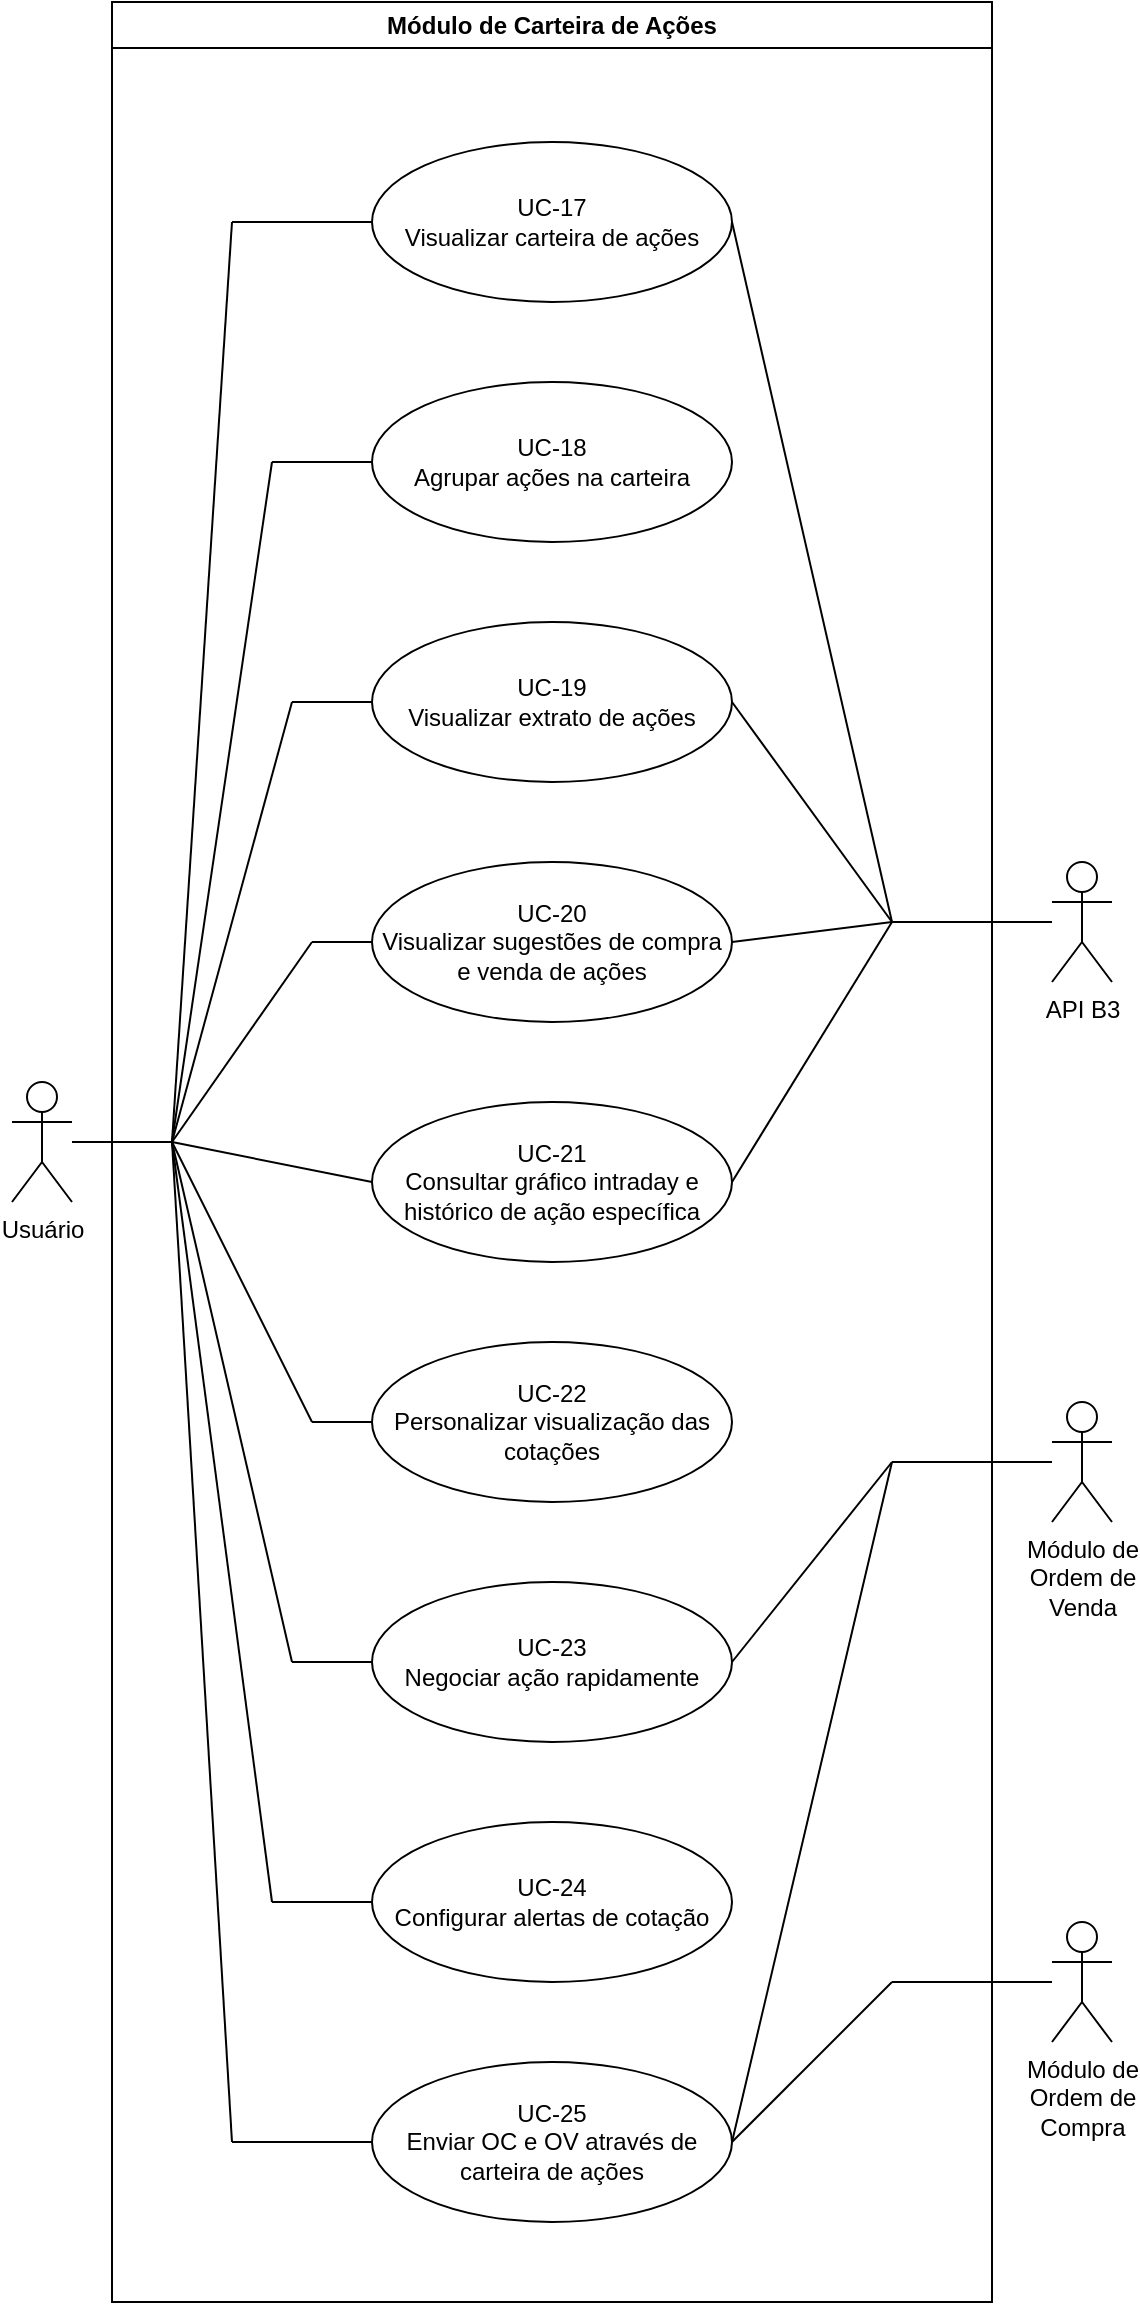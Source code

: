 <mxfile version="24.6.4" type="device">
  <diagram name="Page-1" id="magkBhk4KmJtrxDzVgJV">
    <mxGraphModel dx="1582" dy="972" grid="1" gridSize="10" guides="0" tooltips="1" connect="1" arrows="1" fold="1" page="1" pageScale="1" pageWidth="1" pageHeight="1" math="0" shadow="0">
      <root>
        <mxCell id="0" />
        <mxCell id="1" parent="0" />
        <mxCell id="6Fi_e5lVrd8VuNeaOpWh-1" value="Módulo de Carteira de Ações" style="swimlane;whiteSpace=wrap;html=1;" parent="1" vertex="1">
          <mxGeometry x="160" y="10" width="440" height="1150" as="geometry" />
        </mxCell>
        <mxCell id="6Fi_e5lVrd8VuNeaOpWh-6" value="UC-18&lt;div&gt;Agrupar ações na carteira&lt;/div&gt;" style="ellipse;whiteSpace=wrap;html=1;" parent="6Fi_e5lVrd8VuNeaOpWh-1" vertex="1">
          <mxGeometry x="130" y="190" width="180" height="80" as="geometry" />
        </mxCell>
        <mxCell id="6Fi_e5lVrd8VuNeaOpWh-9" value="UC-19&lt;div&gt;Visualizar extrato de ações&lt;/div&gt;" style="ellipse;whiteSpace=wrap;html=1;" parent="6Fi_e5lVrd8VuNeaOpWh-1" vertex="1">
          <mxGeometry x="130" y="310" width="180" height="80" as="geometry" />
        </mxCell>
        <mxCell id="6Fi_e5lVrd8VuNeaOpWh-10" value="UC-20&lt;div&gt;Visualizar sugestões de compra e venda de ações&lt;/div&gt;" style="ellipse;whiteSpace=wrap;html=1;" parent="6Fi_e5lVrd8VuNeaOpWh-1" vertex="1">
          <mxGeometry x="130" y="430" width="180" height="80" as="geometry" />
        </mxCell>
        <mxCell id="6Fi_e5lVrd8VuNeaOpWh-11" value="UC-21&lt;div&gt;Consultar gráfico intraday e histórico de ação específica&lt;/div&gt;" style="ellipse;whiteSpace=wrap;html=1;" parent="6Fi_e5lVrd8VuNeaOpWh-1" vertex="1">
          <mxGeometry x="130" y="550" width="180" height="80" as="geometry" />
        </mxCell>
        <mxCell id="6Fi_e5lVrd8VuNeaOpWh-16" value="UC-17&lt;div&gt;Visualizar carteira de ações&lt;/div&gt;" style="ellipse;whiteSpace=wrap;html=1;" parent="6Fi_e5lVrd8VuNeaOpWh-1" vertex="1">
          <mxGeometry x="130" y="70" width="180" height="80" as="geometry" />
        </mxCell>
        <mxCell id="em-PWJja5tTNUCQDm3zD-1" value="UC-22&lt;div&gt;Personalizar visualização das cotações&lt;/div&gt;" style="ellipse;whiteSpace=wrap;html=1;" vertex="1" parent="6Fi_e5lVrd8VuNeaOpWh-1">
          <mxGeometry x="130" y="670" width="180" height="80" as="geometry" />
        </mxCell>
        <mxCell id="em-PWJja5tTNUCQDm3zD-2" value="UC-23&lt;div&gt;Negociar ação rapidamente&lt;/div&gt;" style="ellipse;whiteSpace=wrap;html=1;" vertex="1" parent="6Fi_e5lVrd8VuNeaOpWh-1">
          <mxGeometry x="130" y="790" width="180" height="80" as="geometry" />
        </mxCell>
        <mxCell id="em-PWJja5tTNUCQDm3zD-3" value="UC-24&lt;div&gt;Configurar alertas de cotação&lt;/div&gt;" style="ellipse;whiteSpace=wrap;html=1;" vertex="1" parent="6Fi_e5lVrd8VuNeaOpWh-1">
          <mxGeometry x="130" y="910" width="180" height="80" as="geometry" />
        </mxCell>
        <mxCell id="em-PWJja5tTNUCQDm3zD-21" style="edgeStyle=none;curved=1;rounded=0;orthogonalLoop=1;jettySize=auto;html=1;fontSize=12;startSize=8;endSize=8;endArrow=none;endFill=0;" edge="1" parent="1" source="6Fi_e5lVrd8VuNeaOpWh-2">
          <mxGeometry relative="1" as="geometry">
            <mxPoint x="190" y="580" as="targetPoint" />
          </mxGeometry>
        </mxCell>
        <mxCell id="6Fi_e5lVrd8VuNeaOpWh-2" value="Usuário" style="shape=umlActor;verticalLabelPosition=bottom;verticalAlign=top;html=1;outlineConnect=0;" parent="1" vertex="1">
          <mxGeometry x="110" y="550" width="30" height="60" as="geometry" />
        </mxCell>
        <mxCell id="em-PWJja5tTNUCQDm3zD-5" style="edgeStyle=none;curved=1;rounded=0;orthogonalLoop=1;jettySize=auto;html=1;fontSize=12;startSize=8;endSize=8;endArrow=none;endFill=0;" edge="1" parent="1" source="XbBQ54yWR8MxngpIoZ2N-11">
          <mxGeometry relative="1" as="geometry">
            <mxPoint x="550" y="470" as="targetPoint" />
          </mxGeometry>
        </mxCell>
        <mxCell id="XbBQ54yWR8MxngpIoZ2N-11" value="API B3" style="shape=umlActor;verticalLabelPosition=bottom;verticalAlign=top;html=1;outlineConnect=0;" parent="1" vertex="1">
          <mxGeometry x="630" y="440" width="30" height="60" as="geometry" />
        </mxCell>
        <mxCell id="em-PWJja5tTNUCQDm3zD-4" value="UC-25&lt;div&gt;Enviar OC e OV através de carteira de ações&lt;/div&gt;" style="ellipse;whiteSpace=wrap;html=1;" vertex="1" parent="1">
          <mxGeometry x="290" y="1040" width="180" height="80" as="geometry" />
        </mxCell>
        <mxCell id="em-PWJja5tTNUCQDm3zD-6" value="" style="endArrow=none;html=1;rounded=0;fontSize=12;startSize=8;endSize=8;curved=1;entryX=1;entryY=0.5;entryDx=0;entryDy=0;" edge="1" parent="1" target="6Fi_e5lVrd8VuNeaOpWh-16">
          <mxGeometry width="50" height="50" relative="1" as="geometry">
            <mxPoint x="550" y="470" as="sourcePoint" />
            <mxPoint x="370" y="310" as="targetPoint" />
          </mxGeometry>
        </mxCell>
        <mxCell id="em-PWJja5tTNUCQDm3zD-7" value="" style="endArrow=none;html=1;rounded=0;fontSize=12;startSize=8;endSize=8;curved=1;entryX=1;entryY=0.5;entryDx=0;entryDy=0;" edge="1" parent="1" target="6Fi_e5lVrd8VuNeaOpWh-9">
          <mxGeometry width="50" height="50" relative="1" as="geometry">
            <mxPoint x="550" y="470" as="sourcePoint" />
            <mxPoint x="370" y="440" as="targetPoint" />
          </mxGeometry>
        </mxCell>
        <mxCell id="em-PWJja5tTNUCQDm3zD-8" value="" style="endArrow=none;html=1;rounded=0;fontSize=12;startSize=8;endSize=8;curved=1;exitX=1;exitY=0.5;exitDx=0;exitDy=0;" edge="1" parent="1" source="6Fi_e5lVrd8VuNeaOpWh-11">
          <mxGeometry width="50" height="50" relative="1" as="geometry">
            <mxPoint x="320" y="630" as="sourcePoint" />
            <mxPoint x="550" y="470" as="targetPoint" />
          </mxGeometry>
        </mxCell>
        <mxCell id="em-PWJja5tTNUCQDm3zD-10" value="" style="endArrow=none;html=1;rounded=0;fontSize=12;startSize=8;endSize=8;curved=1;exitX=1;exitY=0.5;exitDx=0;exitDy=0;" edge="1" parent="1" source="6Fi_e5lVrd8VuNeaOpWh-10">
          <mxGeometry width="50" height="50" relative="1" as="geometry">
            <mxPoint x="320" y="490" as="sourcePoint" />
            <mxPoint x="550" y="470" as="targetPoint" />
          </mxGeometry>
        </mxCell>
        <mxCell id="em-PWJja5tTNUCQDm3zD-14" style="edgeStyle=none;curved=1;rounded=0;orthogonalLoop=1;jettySize=auto;html=1;fontSize=12;startSize=8;endSize=8;endArrow=none;endFill=0;" edge="1" parent="1" source="em-PWJja5tTNUCQDm3zD-11">
          <mxGeometry relative="1" as="geometry">
            <mxPoint x="550" y="740" as="targetPoint" />
          </mxGeometry>
        </mxCell>
        <mxCell id="em-PWJja5tTNUCQDm3zD-11" value="Módulo de&lt;div&gt;Ordem de&lt;/div&gt;&lt;div&gt;Venda&lt;/div&gt;" style="shape=umlActor;verticalLabelPosition=bottom;verticalAlign=top;html=1;outlineConnect=0;" vertex="1" parent="1">
          <mxGeometry x="630" y="710" width="30" height="60" as="geometry" />
        </mxCell>
        <mxCell id="em-PWJja5tTNUCQDm3zD-15" value="" style="endArrow=none;html=1;rounded=0;fontSize=12;startSize=8;endSize=8;curved=1;exitX=1;exitY=0.5;exitDx=0;exitDy=0;" edge="1" parent="1" source="em-PWJja5tTNUCQDm3zD-2">
          <mxGeometry width="50" height="50" relative="1" as="geometry">
            <mxPoint x="320" y="770" as="sourcePoint" />
            <mxPoint x="550" y="740" as="targetPoint" />
          </mxGeometry>
        </mxCell>
        <mxCell id="em-PWJja5tTNUCQDm3zD-16" value="" style="endArrow=none;html=1;rounded=0;fontSize=12;startSize=8;endSize=8;curved=1;exitX=1;exitY=0.5;exitDx=0;exitDy=0;" edge="1" parent="1" source="em-PWJja5tTNUCQDm3zD-4">
          <mxGeometry width="50" height="50" relative="1" as="geometry">
            <mxPoint x="320" y="900" as="sourcePoint" />
            <mxPoint x="550" y="740" as="targetPoint" />
          </mxGeometry>
        </mxCell>
        <mxCell id="em-PWJja5tTNUCQDm3zD-19" style="edgeStyle=none;curved=1;rounded=0;orthogonalLoop=1;jettySize=auto;html=1;fontSize=12;startSize=8;endSize=8;endArrow=none;endFill=0;" edge="1" parent="1" source="em-PWJja5tTNUCQDm3zD-17">
          <mxGeometry relative="1" as="geometry">
            <mxPoint x="550" y="1000" as="targetPoint" />
          </mxGeometry>
        </mxCell>
        <mxCell id="em-PWJja5tTNUCQDm3zD-17" value="Módulo de&lt;div&gt;Ordem de&lt;/div&gt;&lt;div&gt;Compra&lt;/div&gt;" style="shape=umlActor;verticalLabelPosition=bottom;verticalAlign=top;html=1;outlineConnect=0;" vertex="1" parent="1">
          <mxGeometry x="630" y="970" width="30" height="60" as="geometry" />
        </mxCell>
        <mxCell id="em-PWJja5tTNUCQDm3zD-20" value="" style="endArrow=none;html=1;rounded=0;fontSize=12;startSize=8;endSize=8;curved=1;" edge="1" parent="1">
          <mxGeometry width="50" height="50" relative="1" as="geometry">
            <mxPoint x="470" y="1080" as="sourcePoint" />
            <mxPoint x="550" y="1000" as="targetPoint" />
          </mxGeometry>
        </mxCell>
        <mxCell id="em-PWJja5tTNUCQDm3zD-22" value="" style="endArrow=none;html=1;rounded=0;fontSize=12;startSize=8;endSize=8;curved=1;" edge="1" parent="1">
          <mxGeometry width="50" height="50" relative="1" as="geometry">
            <mxPoint x="190" y="580" as="sourcePoint" />
            <mxPoint x="220" y="120" as="targetPoint" />
          </mxGeometry>
        </mxCell>
        <mxCell id="em-PWJja5tTNUCQDm3zD-23" value="" style="endArrow=none;html=1;rounded=0;fontSize=12;startSize=8;endSize=8;curved=1;" edge="1" parent="1">
          <mxGeometry width="50" height="50" relative="1" as="geometry">
            <mxPoint x="190" y="580" as="sourcePoint" />
            <mxPoint x="240" y="240" as="targetPoint" />
          </mxGeometry>
        </mxCell>
        <mxCell id="em-PWJja5tTNUCQDm3zD-25" value="" style="endArrow=none;html=1;rounded=0;fontSize=12;startSize=8;endSize=8;curved=1;entryX=0;entryY=0.5;entryDx=0;entryDy=0;" edge="1" parent="1" target="6Fi_e5lVrd8VuNeaOpWh-16">
          <mxGeometry width="50" height="50" relative="1" as="geometry">
            <mxPoint x="220" y="120" as="sourcePoint" />
            <mxPoint x="360" y="240" as="targetPoint" />
          </mxGeometry>
        </mxCell>
        <mxCell id="em-PWJja5tTNUCQDm3zD-26" value="" style="endArrow=none;html=1;rounded=0;fontSize=12;startSize=8;endSize=8;curved=1;entryX=0;entryY=0.5;entryDx=0;entryDy=0;" edge="1" parent="1" target="6Fi_e5lVrd8VuNeaOpWh-6">
          <mxGeometry width="50" height="50" relative="1" as="geometry">
            <mxPoint x="240" y="240" as="sourcePoint" />
            <mxPoint x="360" y="300" as="targetPoint" />
          </mxGeometry>
        </mxCell>
        <mxCell id="em-PWJja5tTNUCQDm3zD-27" value="" style="endArrow=none;html=1;rounded=0;fontSize=12;startSize=8;endSize=8;curved=1;" edge="1" parent="1">
          <mxGeometry width="50" height="50" relative="1" as="geometry">
            <mxPoint x="220" y="1080" as="sourcePoint" />
            <mxPoint x="190" y="580" as="targetPoint" />
          </mxGeometry>
        </mxCell>
        <mxCell id="em-PWJja5tTNUCQDm3zD-28" value="" style="endArrow=none;html=1;rounded=0;fontSize=12;startSize=8;endSize=8;curved=1;entryX=0;entryY=0.5;entryDx=0;entryDy=0;" edge="1" parent="1" target="em-PWJja5tTNUCQDm3zD-4">
          <mxGeometry width="50" height="50" relative="1" as="geometry">
            <mxPoint x="220" y="1080" as="sourcePoint" />
            <mxPoint x="360" y="900" as="targetPoint" />
          </mxGeometry>
        </mxCell>
        <mxCell id="em-PWJja5tTNUCQDm3zD-29" value="" style="endArrow=none;html=1;rounded=0;fontSize=12;startSize=8;endSize=8;curved=1;entryX=0;entryY=0.5;entryDx=0;entryDy=0;" edge="1" parent="1" target="em-PWJja5tTNUCQDm3zD-3">
          <mxGeometry width="50" height="50" relative="1" as="geometry">
            <mxPoint x="240" y="960" as="sourcePoint" />
            <mxPoint x="360" y="900" as="targetPoint" />
          </mxGeometry>
        </mxCell>
        <mxCell id="em-PWJja5tTNUCQDm3zD-30" value="" style="endArrow=none;html=1;rounded=0;fontSize=12;startSize=8;endSize=8;curved=1;" edge="1" parent="1">
          <mxGeometry width="50" height="50" relative="1" as="geometry">
            <mxPoint x="240" y="960" as="sourcePoint" />
            <mxPoint x="190" y="580" as="targetPoint" />
          </mxGeometry>
        </mxCell>
        <mxCell id="em-PWJja5tTNUCQDm3zD-31" value="" style="endArrow=none;html=1;rounded=0;fontSize=12;startSize=8;endSize=8;curved=1;exitX=0;exitY=0.5;exitDx=0;exitDy=0;" edge="1" parent="1" source="em-PWJja5tTNUCQDm3zD-2">
          <mxGeometry width="50" height="50" relative="1" as="geometry">
            <mxPoint x="310" y="750" as="sourcePoint" />
            <mxPoint x="250" y="840" as="targetPoint" />
          </mxGeometry>
        </mxCell>
        <mxCell id="em-PWJja5tTNUCQDm3zD-32" value="" style="endArrow=none;html=1;rounded=0;fontSize=12;startSize=8;endSize=8;curved=1;" edge="1" parent="1">
          <mxGeometry width="50" height="50" relative="1" as="geometry">
            <mxPoint x="250" y="840" as="sourcePoint" />
            <mxPoint x="190" y="580" as="targetPoint" />
          </mxGeometry>
        </mxCell>
        <mxCell id="em-PWJja5tTNUCQDm3zD-33" value="" style="endArrow=none;html=1;rounded=0;fontSize=12;startSize=8;endSize=8;curved=1;entryX=0;entryY=0.5;entryDx=0;entryDy=0;" edge="1" parent="1" target="6Fi_e5lVrd8VuNeaOpWh-9">
          <mxGeometry width="50" height="50" relative="1" as="geometry">
            <mxPoint x="250" y="360" as="sourcePoint" />
            <mxPoint x="360" y="440" as="targetPoint" />
          </mxGeometry>
        </mxCell>
        <mxCell id="em-PWJja5tTNUCQDm3zD-34" value="" style="endArrow=none;html=1;rounded=0;fontSize=12;startSize=8;endSize=8;curved=1;" edge="1" parent="1">
          <mxGeometry width="50" height="50" relative="1" as="geometry">
            <mxPoint x="190" y="580" as="sourcePoint" />
            <mxPoint x="250" y="360" as="targetPoint" />
          </mxGeometry>
        </mxCell>
        <mxCell id="em-PWJja5tTNUCQDm3zD-35" value="" style="endArrow=none;html=1;rounded=0;fontSize=12;startSize=8;endSize=8;curved=1;entryX=0;entryY=0.5;entryDx=0;entryDy=0;" edge="1" parent="1" target="6Fi_e5lVrd8VuNeaOpWh-10">
          <mxGeometry width="50" height="50" relative="1" as="geometry">
            <mxPoint x="260" y="480" as="sourcePoint" />
            <mxPoint x="360" y="440" as="targetPoint" />
          </mxGeometry>
        </mxCell>
        <mxCell id="em-PWJja5tTNUCQDm3zD-36" value="" style="endArrow=none;html=1;rounded=0;fontSize=12;startSize=8;endSize=8;curved=1;" edge="1" parent="1">
          <mxGeometry width="50" height="50" relative="1" as="geometry">
            <mxPoint x="190" y="580" as="sourcePoint" />
            <mxPoint x="260" y="480" as="targetPoint" />
          </mxGeometry>
        </mxCell>
        <mxCell id="em-PWJja5tTNUCQDm3zD-37" value="" style="endArrow=none;html=1;rounded=0;fontSize=12;startSize=8;endSize=8;curved=1;entryX=0;entryY=0.5;entryDx=0;entryDy=0;" edge="1" parent="1" target="6Fi_e5lVrd8VuNeaOpWh-11">
          <mxGeometry width="50" height="50" relative="1" as="geometry">
            <mxPoint x="190" y="580" as="sourcePoint" />
            <mxPoint x="360" y="570" as="targetPoint" />
          </mxGeometry>
        </mxCell>
        <mxCell id="em-PWJja5tTNUCQDm3zD-38" value="" style="endArrow=none;html=1;rounded=0;fontSize=12;startSize=8;endSize=8;curved=1;entryX=0;entryY=0.5;entryDx=0;entryDy=0;" edge="1" parent="1" target="em-PWJja5tTNUCQDm3zD-1">
          <mxGeometry width="50" height="50" relative="1" as="geometry">
            <mxPoint x="260" y="720" as="sourcePoint" />
            <mxPoint x="360" y="640" as="targetPoint" />
          </mxGeometry>
        </mxCell>
        <mxCell id="em-PWJja5tTNUCQDm3zD-39" value="" style="endArrow=none;html=1;rounded=0;fontSize=12;startSize=8;endSize=8;curved=1;" edge="1" parent="1">
          <mxGeometry width="50" height="50" relative="1" as="geometry">
            <mxPoint x="190" y="580" as="sourcePoint" />
            <mxPoint x="260" y="720" as="targetPoint" />
          </mxGeometry>
        </mxCell>
      </root>
    </mxGraphModel>
  </diagram>
</mxfile>
